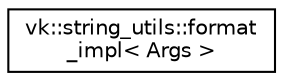 digraph "Graphical Class Hierarchy"
{
 // LATEX_PDF_SIZE
  edge [fontname="Helvetica",fontsize="10",labelfontname="Helvetica",labelfontsize="10"];
  node [fontname="Helvetica",fontsize="10",shape=record];
  rankdir="LR";
  Node0 [label="vk::string_utils::format\l_impl\< Args \>",height=0.2,width=0.4,color="black", fillcolor="white", style="filled",URL="$structvk_1_1string__utils_1_1format__impl.html",tooltip=" "];
}
